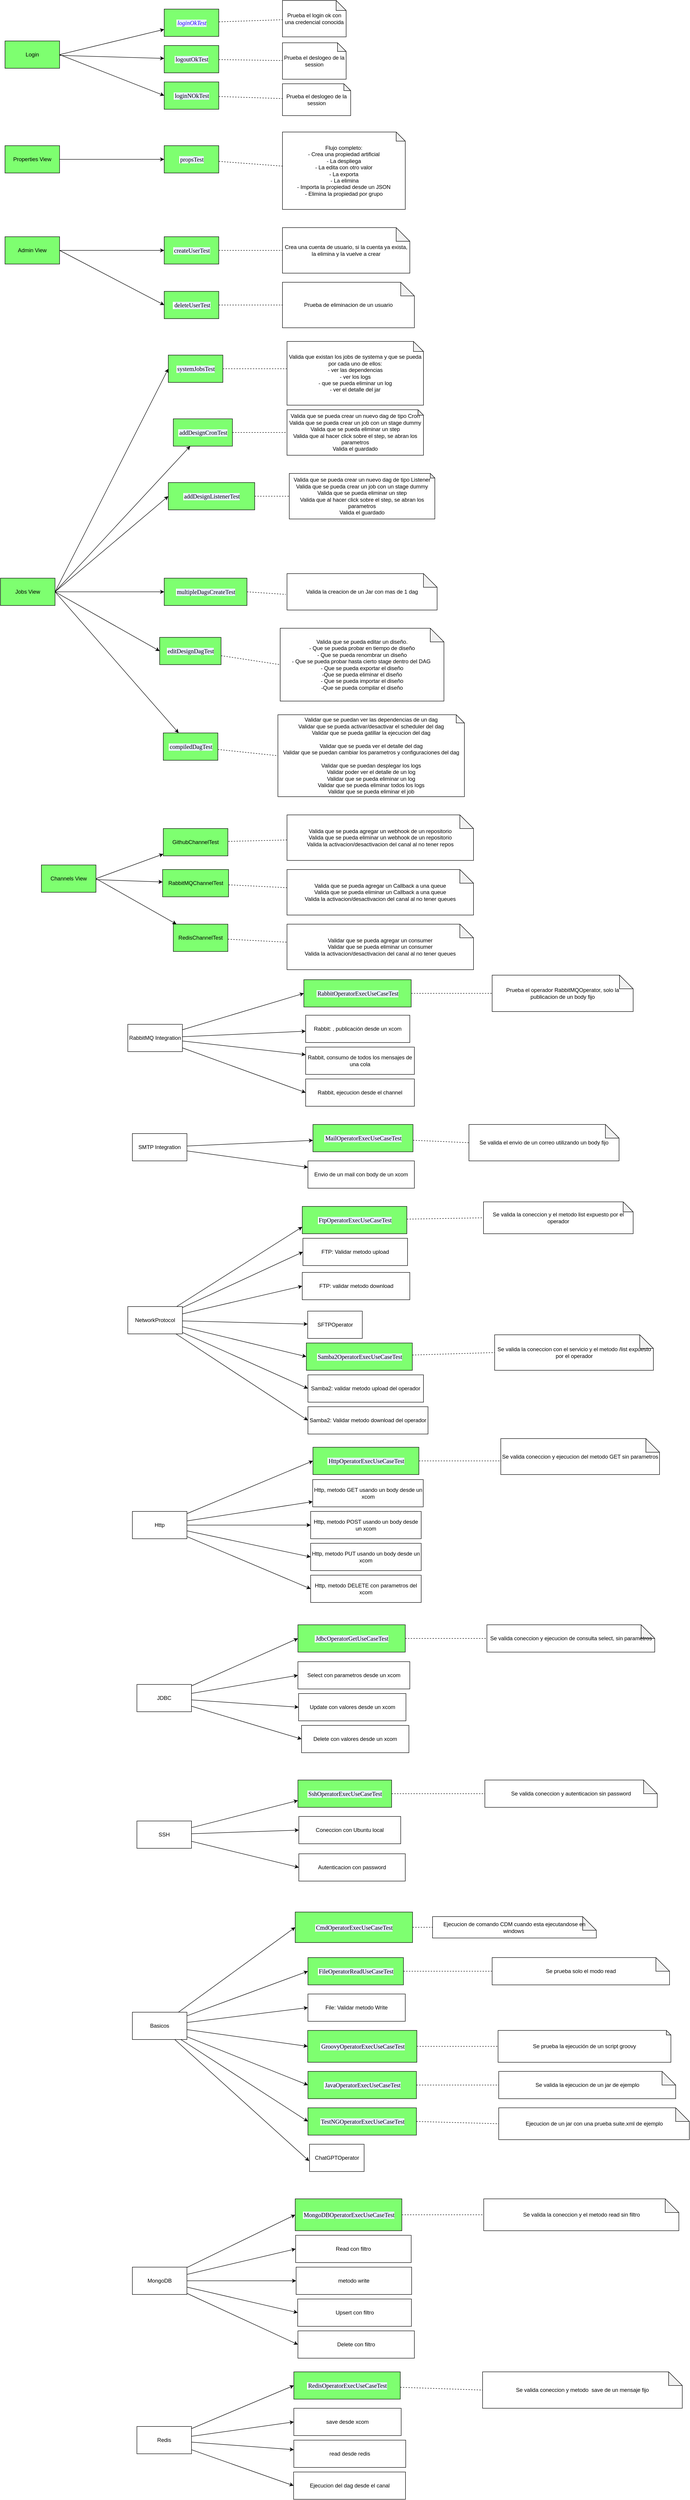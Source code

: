 <mxfile version="22.1.0" type="device">
  <diagram name="Página-1" id="fv28-R_EXHtYrqyaQg-m">
    <mxGraphModel dx="1461" dy="608" grid="1" gridSize="10" guides="1" tooltips="1" connect="1" arrows="1" fold="1" page="1" pageScale="1" pageWidth="827" pageHeight="1169" math="0" shadow="0">
      <root>
        <mxCell id="0" />
        <mxCell id="1" parent="0" />
        <mxCell id="RLsEqO7d_ssN9m2kxjmB-6" value="" style="rounded=0;orthogonalLoop=1;jettySize=auto;html=1;exitX=1;exitY=0.5;exitDx=0;exitDy=0;" parent="1" source="RLsEqO7d_ssN9m2kxjmB-1" target="RLsEqO7d_ssN9m2kxjmB-5" edge="1">
          <mxGeometry relative="1" as="geometry" />
        </mxCell>
        <mxCell id="RLsEqO7d_ssN9m2kxjmB-9" value="" style="rounded=0;orthogonalLoop=1;jettySize=auto;html=1;" parent="1" source="RLsEqO7d_ssN9m2kxjmB-1" target="RLsEqO7d_ssN9m2kxjmB-8" edge="1">
          <mxGeometry relative="1" as="geometry" />
        </mxCell>
        <mxCell id="RLsEqO7d_ssN9m2kxjmB-11" value="" style="rounded=0;orthogonalLoop=1;jettySize=auto;html=1;entryX=0;entryY=0.5;entryDx=0;entryDy=0;exitX=1;exitY=0.5;exitDx=0;exitDy=0;" parent="1" source="RLsEqO7d_ssN9m2kxjmB-1" target="RLsEqO7d_ssN9m2kxjmB-10" edge="1">
          <mxGeometry relative="1" as="geometry">
            <mxPoint x="240" y="250" as="sourcePoint" />
            <mxPoint x="470" y="360" as="targetPoint" />
          </mxGeometry>
        </mxCell>
        <mxCell id="RLsEqO7d_ssN9m2kxjmB-1" value="Login" style="rounded=0;whiteSpace=wrap;html=1;fillColor=#7EFF70;" parent="1" vertex="1">
          <mxGeometry x="170" y="110" width="120" height="60" as="geometry" />
        </mxCell>
        <mxCell id="RLsEqO7d_ssN9m2kxjmB-19" value="" style="edgeStyle=orthogonalEdgeStyle;rounded=0;orthogonalLoop=1;jettySize=auto;html=1;" parent="1" source="RLsEqO7d_ssN9m2kxjmB-2" target="RLsEqO7d_ssN9m2kxjmB-18" edge="1">
          <mxGeometry relative="1" as="geometry" />
        </mxCell>
        <mxCell id="RLsEqO7d_ssN9m2kxjmB-2" value="Properties View" style="rounded=0;whiteSpace=wrap;html=1;fillColor=#7EFF70;" parent="1" vertex="1">
          <mxGeometry x="170" y="340" width="120" height="60" as="geometry" />
        </mxCell>
        <mxCell id="RLsEqO7d_ssN9m2kxjmB-23" value="" style="edgeStyle=orthogonalEdgeStyle;rounded=0;orthogonalLoop=1;jettySize=auto;html=1;" parent="1" source="RLsEqO7d_ssN9m2kxjmB-3" target="RLsEqO7d_ssN9m2kxjmB-22" edge="1">
          <mxGeometry relative="1" as="geometry" />
        </mxCell>
        <mxCell id="RLsEqO7d_ssN9m2kxjmB-3" value="Admin View" style="rounded=0;whiteSpace=wrap;html=1;fillColor=#7EFF70;" parent="1" vertex="1">
          <mxGeometry x="170" y="540" width="120" height="60" as="geometry" />
        </mxCell>
        <mxCell id="RLsEqO7d_ssN9m2kxjmB-27" value="" style="rounded=0;orthogonalLoop=1;jettySize=auto;html=1;exitX=1;exitY=0.5;exitDx=0;exitDy=0;entryX=0;entryY=0.5;entryDx=0;entryDy=0;" parent="1" source="RLsEqO7d_ssN9m2kxjmB-4" target="RLsEqO7d_ssN9m2kxjmB-26" edge="1">
          <mxGeometry relative="1" as="geometry" />
        </mxCell>
        <mxCell id="RLsEqO7d_ssN9m2kxjmB-33" style="rounded=0;orthogonalLoop=1;jettySize=auto;html=1;exitX=1;exitY=0.5;exitDx=0;exitDy=0;" parent="1" source="RLsEqO7d_ssN9m2kxjmB-4" target="RLsEqO7d_ssN9m2kxjmB-30" edge="1">
          <mxGeometry relative="1" as="geometry" />
        </mxCell>
        <mxCell id="RLsEqO7d_ssN9m2kxjmB-35" value="" style="rounded=0;orthogonalLoop=1;jettySize=auto;html=1;exitX=1;exitY=0.5;exitDx=0;exitDy=0;entryX=0;entryY=0.5;entryDx=0;entryDy=0;" parent="1" source="RLsEqO7d_ssN9m2kxjmB-4" target="RLsEqO7d_ssN9m2kxjmB-34" edge="1">
          <mxGeometry relative="1" as="geometry">
            <mxPoint x="240" y="1130" as="sourcePoint" />
            <mxPoint x="484.286" y="1310" as="targetPoint" />
          </mxGeometry>
        </mxCell>
        <mxCell id="RLsEqO7d_ssN9m2kxjmB-41" style="rounded=0;orthogonalLoop=1;jettySize=auto;html=1;exitX=1;exitY=0.5;exitDx=0;exitDy=0;entryX=0;entryY=0.5;entryDx=0;entryDy=0;" parent="1" source="RLsEqO7d_ssN9m2kxjmB-4" target="RLsEqO7d_ssN9m2kxjmB-38" edge="1">
          <mxGeometry relative="1" as="geometry" />
        </mxCell>
        <mxCell id="RLsEqO7d_ssN9m2kxjmB-45" style="rounded=0;orthogonalLoop=1;jettySize=auto;html=1;exitX=1;exitY=0.5;exitDx=0;exitDy=0;" parent="1" source="RLsEqO7d_ssN9m2kxjmB-4" target="RLsEqO7d_ssN9m2kxjmB-42" edge="1">
          <mxGeometry relative="1" as="geometry" />
        </mxCell>
        <mxCell id="5kuVIo4UCnzOnCJKDCi0-7" style="edgeStyle=orthogonalEdgeStyle;rounded=0;orthogonalLoop=1;jettySize=auto;html=1;" parent="1" source="RLsEqO7d_ssN9m2kxjmB-4" target="5kuVIo4UCnzOnCJKDCi0-5" edge="1">
          <mxGeometry relative="1" as="geometry" />
        </mxCell>
        <mxCell id="RLsEqO7d_ssN9m2kxjmB-4" value="Jobs View" style="rounded=0;whiteSpace=wrap;html=1;fillColor=#7EFF70;" parent="1" vertex="1">
          <mxGeometry x="160" y="1290" width="120" height="60" as="geometry" />
        </mxCell>
        <mxCell id="RLsEqO7d_ssN9m2kxjmB-5" value="&lt;div style=&quot;background-color:#ffffff;padding:0px 0px 0px 2px;&quot;&gt;&lt;div style=&quot;color: rgb(0, 0, 0); background-color: rgb(255, 255, 255); font-family: Consolas; font-size: 10pt;&quot;&gt;&lt;p style=&quot;background-color:#e8f2fe;margin:0;&quot;&gt;&lt;span style=&quot;color:#2a00ff;font-style:italic;&quot;&gt;loginOkTest&lt;/span&gt;&lt;/p&gt;&lt;/div&gt;&lt;/div&gt;" style="rounded=0;whiteSpace=wrap;html=1;fillColor=#7EFF70;" parent="1" vertex="1">
          <mxGeometry x="520" y="40" width="120" height="60" as="geometry" />
        </mxCell>
        <mxCell id="RLsEqO7d_ssN9m2kxjmB-8" value="&lt;div style=&quot;background-color:#ffffff;padding:0px 0px 0px 2px;&quot;&gt;&lt;div style=&quot;font-family: Consolas; font-size: 10pt;&quot;&gt;&lt;p style=&quot;background-color:#e8f2fe;margin:0;&quot;&gt;logoutOkTest&lt;/p&gt;&lt;/div&gt;&lt;/div&gt;" style="rounded=0;whiteSpace=wrap;html=1;fillColor=#7EFF70;" parent="1" vertex="1">
          <mxGeometry x="520" y="120" width="120" height="60" as="geometry" />
        </mxCell>
        <mxCell id="RLsEqO7d_ssN9m2kxjmB-10" value="&lt;div style=&quot;background-color:#ffffff;padding:0px 0px 0px 2px;&quot;&gt;&lt;div style=&quot;font-family: Consolas; font-size: 10pt;&quot;&gt;&lt;p style=&quot;background-color:#e8f2fe;margin:0;&quot;&gt;loginNOkTest&lt;/p&gt;&lt;/div&gt;&lt;/div&gt;" style="rounded=0;whiteSpace=wrap;html=1;fillColor=#7EFF70;" parent="1" vertex="1">
          <mxGeometry x="520" y="200" width="120" height="60" as="geometry" />
        </mxCell>
        <mxCell id="RLsEqO7d_ssN9m2kxjmB-12" value="Prueba el login ok con una credencial conocida" style="shape=note;whiteSpace=wrap;html=1;backgroundOutline=1;darkOpacity=0.05;size=22;" parent="1" vertex="1">
          <mxGeometry x="780" y="21" width="140" height="80" as="geometry" />
        </mxCell>
        <mxCell id="RLsEqO7d_ssN9m2kxjmB-13" value="Prueba el deslogeo de la session" style="shape=note;whiteSpace=wrap;html=1;backgroundOutline=1;darkOpacity=0.05;size=19;" parent="1" vertex="1">
          <mxGeometry x="780" y="114" width="140" height="80" as="geometry" />
        </mxCell>
        <mxCell id="RLsEqO7d_ssN9m2kxjmB-14" value="Prueba el deslogeo de la session" style="shape=note;whiteSpace=wrap;html=1;backgroundOutline=1;darkOpacity=0.05;size=15;" parent="1" vertex="1">
          <mxGeometry x="780" y="204" width="150" height="70" as="geometry" />
        </mxCell>
        <mxCell id="RLsEqO7d_ssN9m2kxjmB-15" value="" style="endArrow=none;dashed=1;html=1;rounded=0;" parent="1" source="RLsEqO7d_ssN9m2kxjmB-5" target="RLsEqO7d_ssN9m2kxjmB-12" edge="1">
          <mxGeometry width="50" height="50" relative="1" as="geometry">
            <mxPoint x="660" y="30" as="sourcePoint" />
            <mxPoint x="710" y="-20" as="targetPoint" />
          </mxGeometry>
        </mxCell>
        <mxCell id="RLsEqO7d_ssN9m2kxjmB-16" value="" style="endArrow=none;dashed=1;html=1;rounded=0;" parent="1" source="RLsEqO7d_ssN9m2kxjmB-8" target="RLsEqO7d_ssN9m2kxjmB-13" edge="1">
          <mxGeometry width="50" height="50" relative="1" as="geometry">
            <mxPoint x="670" y="220" as="sourcePoint" />
            <mxPoint x="720" y="170" as="targetPoint" />
          </mxGeometry>
        </mxCell>
        <mxCell id="RLsEqO7d_ssN9m2kxjmB-17" value="" style="endArrow=none;dashed=1;html=1;rounded=0;" parent="1" source="RLsEqO7d_ssN9m2kxjmB-10" target="RLsEqO7d_ssN9m2kxjmB-14" edge="1">
          <mxGeometry width="50" height="50" relative="1" as="geometry">
            <mxPoint x="690" y="270" as="sourcePoint" />
            <mxPoint x="740" y="220" as="targetPoint" />
          </mxGeometry>
        </mxCell>
        <mxCell id="RLsEqO7d_ssN9m2kxjmB-18" value="&lt;div style=&quot;background-color:#ffffff;padding:0px 0px 0px 2px;&quot;&gt;&lt;div style=&quot;font-family: Consolas; font-size: 10pt;&quot;&gt;&lt;p style=&quot;background-color:#e8f2fe;margin:20 0 0 0;&quot;&gt;propsTest&lt;/p&gt;&lt;/div&gt;&lt;/div&gt;" style="rounded=0;whiteSpace=wrap;html=1;fillColor=#7EFF70;" parent="1" vertex="1">
          <mxGeometry x="520" y="340" width="120" height="60" as="geometry" />
        </mxCell>
        <mxCell id="RLsEqO7d_ssN9m2kxjmB-20" value="Flujo completo:&lt;br&gt;- Crea una propiedad artificial&lt;br&gt;- La despliega&lt;br&gt;- La edita con otro valor&lt;br&gt;- La exporta&lt;br&gt;&amp;nbsp;- La elimina&lt;br&gt;- Importa la propiedad desde un JSON&lt;br&gt;- Elimina la propiedad por grupo" style="shape=note;whiteSpace=wrap;html=1;backgroundOutline=1;darkOpacity=0.05;size=20;" parent="1" vertex="1">
          <mxGeometry x="780" y="310" width="270" height="170" as="geometry" />
        </mxCell>
        <mxCell id="RLsEqO7d_ssN9m2kxjmB-21" value="" style="endArrow=none;dashed=1;html=1;rounded=0;" parent="1" source="RLsEqO7d_ssN9m2kxjmB-18" target="RLsEqO7d_ssN9m2kxjmB-20" edge="1">
          <mxGeometry width="50" height="50" relative="1" as="geometry">
            <mxPoint x="610" y="480" as="sourcePoint" />
            <mxPoint x="660" y="430" as="targetPoint" />
          </mxGeometry>
        </mxCell>
        <mxCell id="RLsEqO7d_ssN9m2kxjmB-22" value="&lt;div style=&quot;background-color:#ffffff;padding:0px 0px 0px 2px;&quot;&gt;&lt;div style=&quot;font-family: Consolas; font-size: 10pt;&quot;&gt;&lt;p style=&quot;background-color:#e8f2fe;margin:0;&quot;&gt;createUserTest&lt;/p&gt;&lt;/div&gt;&lt;/div&gt;" style="rounded=0;whiteSpace=wrap;html=1;fillColor=#7EFF70;" parent="1" vertex="1">
          <mxGeometry x="520" y="540" width="120" height="60" as="geometry" />
        </mxCell>
        <mxCell id="RLsEqO7d_ssN9m2kxjmB-24" value="Crea una cuenta de usuario, si la cuenta ya exista, la elimina y la vuelve a crear" style="shape=note;whiteSpace=wrap;html=1;backgroundOutline=1;darkOpacity=0.05;" parent="1" vertex="1">
          <mxGeometry x="780" y="520" width="280" height="100" as="geometry" />
        </mxCell>
        <mxCell id="RLsEqO7d_ssN9m2kxjmB-25" value="" style="endArrow=none;dashed=1;html=1;rounded=0;entryX=0;entryY=0.5;entryDx=0;entryDy=0;entryPerimeter=0;" parent="1" source="RLsEqO7d_ssN9m2kxjmB-22" target="RLsEqO7d_ssN9m2kxjmB-24" edge="1">
          <mxGeometry width="50" height="50" relative="1" as="geometry">
            <mxPoint x="710" y="750" as="sourcePoint" />
            <mxPoint x="760" y="700" as="targetPoint" />
          </mxGeometry>
        </mxCell>
        <mxCell id="RLsEqO7d_ssN9m2kxjmB-26" value="&lt;div style=&quot;background-color:#ffffff;padding:0px 0px 0px 2px;&quot;&gt;&lt;div style=&quot;font-family: Consolas; font-size: 10pt;&quot;&gt;&lt;p style=&quot;background-color:#e8f2fe;margin:0;&quot;&gt;systemJobsTest&lt;/p&gt;&lt;/div&gt;&lt;/div&gt;" style="rounded=0;whiteSpace=wrap;html=1;fillColor=#7EFF70;" parent="1" vertex="1">
          <mxGeometry x="529" y="800" width="120" height="60" as="geometry" />
        </mxCell>
        <mxCell id="RLsEqO7d_ssN9m2kxjmB-28" value="Valida que existan los jobs de systema y que se pueda por cada uno de ellos:&lt;br&gt;- ver las dependencias&lt;br&gt;- ver los logs&lt;br&gt;- que se pueda eliminar un log&lt;br&gt;- ver el detalle del jar" style="shape=note;whiteSpace=wrap;html=1;backgroundOutline=1;darkOpacity=0.05;size=22;" parent="1" vertex="1">
          <mxGeometry x="790" y="770" width="300" height="140" as="geometry" />
        </mxCell>
        <mxCell id="RLsEqO7d_ssN9m2kxjmB-29" value="" style="endArrow=none;dashed=1;html=1;rounded=0;entryX=0;entryY=0.429;entryDx=0;entryDy=0;entryPerimeter=0;" parent="1" source="RLsEqO7d_ssN9m2kxjmB-26" target="RLsEqO7d_ssN9m2kxjmB-28" edge="1">
          <mxGeometry width="50" height="50" relative="1" as="geometry">
            <mxPoint x="550" y="1190" as="sourcePoint" />
            <mxPoint x="600" y="1140" as="targetPoint" />
          </mxGeometry>
        </mxCell>
        <mxCell id="RLsEqO7d_ssN9m2kxjmB-30" value="&lt;div style=&quot;background-color:#ffffff;padding:0px 0px 0px 2px;&quot;&gt;&lt;div style=&quot;font-family: Consolas; font-size: 10pt;&quot;&gt;&lt;p style=&quot;background-color:#e8f2fe;margin:0;&quot;&gt;addDesignCronTest&lt;/p&gt;&lt;/div&gt;&lt;/div&gt;" style="rounded=0;whiteSpace=wrap;html=1;fillColor=#7EFF70;" parent="1" vertex="1">
          <mxGeometry x="540" y="940" width="130" height="60" as="geometry" />
        </mxCell>
        <mxCell id="RLsEqO7d_ssN9m2kxjmB-31" value="Valida que se pueda crear un nuevo dag de tipo Cron&lt;br&gt;Valida que se pueda crear un job con un stage dummy&lt;br&gt;Valida que se pueda eliminar un step&lt;br&gt;Valida que al hacer click sobre el step, se abran los parametros&lt;br&gt;Valida el guardado" style="shape=note;whiteSpace=wrap;html=1;backgroundOutline=1;darkOpacity=0.05;size=12;" parent="1" vertex="1">
          <mxGeometry x="790" y="920" width="300" height="100" as="geometry" />
        </mxCell>
        <mxCell id="RLsEqO7d_ssN9m2kxjmB-32" value="" style="endArrow=none;dashed=1;html=1;rounded=0;entryX=0;entryY=0.5;entryDx=0;entryDy=0;entryPerimeter=0;" parent="1" source="RLsEqO7d_ssN9m2kxjmB-30" target="RLsEqO7d_ssN9m2kxjmB-31" edge="1">
          <mxGeometry width="50" height="50" relative="1" as="geometry">
            <mxPoint x="610" y="1320" as="sourcePoint" />
            <mxPoint x="660" y="1270" as="targetPoint" />
          </mxGeometry>
        </mxCell>
        <mxCell id="RLsEqO7d_ssN9m2kxjmB-34" value="&lt;div style=&quot;background-color:#ffffff;padding:0px 0px 0px 2px;&quot;&gt;&lt;div style=&quot;font-family: Consolas; font-size: 10pt;&quot;&gt;&lt;p style=&quot;background-color:#e8f2fe;margin:20 0 0 0;&quot;&gt;editDesignDagTest&lt;/p&gt;&lt;/div&gt;&lt;/div&gt;" style="rounded=0;whiteSpace=wrap;html=1;fillColor=#7EFF70;" parent="1" vertex="1">
          <mxGeometry x="510" y="1420" width="135" height="60" as="geometry" />
        </mxCell>
        <mxCell id="RLsEqO7d_ssN9m2kxjmB-36" value="Valida que se pueda editar un diseño.&lt;br&gt;- Que se pueda probar en tiempo de diseño&lt;br&gt;- Que se pueda renombrar un diseño&lt;br&gt;- Que se pueda probar hasta cierto stage dentro del DAG&amp;nbsp;&lt;br&gt;- Que se pueda exportar el diseño&lt;br&gt;-Que se pueda eliminar el diseño&lt;br&gt;- Que se pueda importar el diseño&lt;br&gt;-Que se pueda compilar el diseño" style="shape=note;whiteSpace=wrap;html=1;backgroundOutline=1;darkOpacity=0.05;" parent="1" vertex="1">
          <mxGeometry x="775" y="1400" width="360" height="160" as="geometry" />
        </mxCell>
        <mxCell id="RLsEqO7d_ssN9m2kxjmB-37" value="" style="endArrow=none;dashed=1;html=1;rounded=0;entryX=0;entryY=0.5;entryDx=0;entryDy=0;entryPerimeter=0;" parent="1" source="RLsEqO7d_ssN9m2kxjmB-34" target="RLsEqO7d_ssN9m2kxjmB-36" edge="1">
          <mxGeometry width="50" height="50" relative="1" as="geometry">
            <mxPoint x="555" y="1570" as="sourcePoint" />
            <mxPoint x="605" y="1520" as="targetPoint" />
          </mxGeometry>
        </mxCell>
        <mxCell id="RLsEqO7d_ssN9m2kxjmB-38" value="&lt;div style=&quot;background-color:#ffffff;padding:0px 0px 0px 2px;&quot;&gt;&lt;div style=&quot;font-family: Consolas; font-size: 10pt;&quot;&gt;&lt;p style=&quot;background-color:#e8f2fe;margin:0;&quot;&gt;addDesignListenerTest&lt;/p&gt;&lt;/div&gt;&lt;/div&gt;" style="rounded=0;whiteSpace=wrap;html=1;fillColor=#7EFF70;" parent="1" vertex="1">
          <mxGeometry x="529" y="1080" width="190" height="60" as="geometry" />
        </mxCell>
        <mxCell id="RLsEqO7d_ssN9m2kxjmB-39" value="Valida que se pueda crear un nuevo dag de tipo Listener&lt;br style=&quot;border-color: var(--border-color);&quot;&gt;Valida que se pueda crear un job con un stage dummy&lt;br style=&quot;border-color: var(--border-color);&quot;&gt;Valida que se pueda eliminar un step&lt;br style=&quot;border-color: var(--border-color);&quot;&gt;Valida que al hacer click sobre el step, se abran los parametros&lt;br style=&quot;border-color: var(--border-color);&quot;&gt;Valida el guardado" style="shape=note;whiteSpace=wrap;html=1;backgroundOutline=1;darkOpacity=0.05;size=10;" parent="1" vertex="1">
          <mxGeometry x="795" y="1060" width="320" height="100" as="geometry" />
        </mxCell>
        <mxCell id="RLsEqO7d_ssN9m2kxjmB-40" value="" style="endArrow=none;dashed=1;html=1;rounded=0;" parent="1" source="RLsEqO7d_ssN9m2kxjmB-38" target="RLsEqO7d_ssN9m2kxjmB-39" edge="1">
          <mxGeometry width="50" height="50" relative="1" as="geometry">
            <mxPoint x="690" y="1160" as="sourcePoint" />
            <mxPoint x="740" y="1110" as="targetPoint" />
          </mxGeometry>
        </mxCell>
        <mxCell id="RLsEqO7d_ssN9m2kxjmB-42" value="&lt;div style=&quot;background-color:#ffffff;padding:0px 0px 0px 2px;&quot;&gt;&lt;div style=&quot;font-family: Consolas; font-size: 10pt;&quot;&gt;&lt;p style=&quot;background-color:#e8f2fe;margin:0;&quot;&gt;compiledDagTest&lt;/p&gt;&lt;/div&gt;&lt;/div&gt;" style="rounded=0;whiteSpace=wrap;html=1;fillColor=#7EFF70;" parent="1" vertex="1">
          <mxGeometry x="518" y="1630" width="120" height="60" as="geometry" />
        </mxCell>
        <mxCell id="RLsEqO7d_ssN9m2kxjmB-43" value="Validar que se puedan ver las dependencias de un dag&lt;br&gt;Validar que se pueda activar/desactivar el scheduler del dag&lt;br&gt;Validar que se pueda gatillar la ejecucion del dag&lt;br&gt;&lt;br&gt;Validar que se pueda ver el detalle del dag&lt;br&gt;Validar que se puedan cambiar los parametros y configuraciones del dag&lt;br&gt;&lt;br&gt;Validar que se puedan desplegar los logs&lt;br&gt;Validar poder ver el detalle de un log&lt;br&gt;Validar que se pueda eliminar un log&lt;br&gt;Validar que se pueda eliminar todos los logs&lt;br&gt;Validar que se pueda eliminar el job" style="shape=note;whiteSpace=wrap;html=1;backgroundOutline=1;darkOpacity=0.05;size=18;" parent="1" vertex="1">
          <mxGeometry x="770" y="1590" width="410" height="180" as="geometry" />
        </mxCell>
        <mxCell id="RLsEqO7d_ssN9m2kxjmB-44" value="" style="endArrow=none;dashed=1;html=1;rounded=0;entryX=0;entryY=0.5;entryDx=0;entryDy=0;entryPerimeter=0;" parent="1" source="RLsEqO7d_ssN9m2kxjmB-42" target="RLsEqO7d_ssN9m2kxjmB-43" edge="1">
          <mxGeometry width="50" height="50" relative="1" as="geometry">
            <mxPoint x="420" y="1740" as="sourcePoint" />
            <mxPoint x="470" y="1690" as="targetPoint" />
          </mxGeometry>
        </mxCell>
        <mxCell id="RLsEqO7d_ssN9m2kxjmB-50" style="rounded=0;orthogonalLoop=1;jettySize=auto;html=1;exitX=1;exitY=0.5;exitDx=0;exitDy=0;" parent="1" source="RLsEqO7d_ssN9m2kxjmB-46" target="RLsEqO7d_ssN9m2kxjmB-47" edge="1">
          <mxGeometry relative="1" as="geometry" />
        </mxCell>
        <mxCell id="RLsEqO7d_ssN9m2kxjmB-51" style="rounded=0;orthogonalLoop=1;jettySize=auto;html=1;" parent="1" source="RLsEqO7d_ssN9m2kxjmB-46" target="RLsEqO7d_ssN9m2kxjmB-48" edge="1">
          <mxGeometry relative="1" as="geometry" />
        </mxCell>
        <mxCell id="RLsEqO7d_ssN9m2kxjmB-52" style="rounded=0;orthogonalLoop=1;jettySize=auto;html=1;exitX=1;exitY=0.5;exitDx=0;exitDy=0;" parent="1" source="RLsEqO7d_ssN9m2kxjmB-46" target="RLsEqO7d_ssN9m2kxjmB-49" edge="1">
          <mxGeometry relative="1" as="geometry" />
        </mxCell>
        <mxCell id="RLsEqO7d_ssN9m2kxjmB-46" value="Channels View" style="rounded=0;whiteSpace=wrap;html=1;fillColor=#7EFF70;" parent="1" vertex="1">
          <mxGeometry x="250" y="1920" width="120" height="60" as="geometry" />
        </mxCell>
        <mxCell id="RLsEqO7d_ssN9m2kxjmB-47" value="GithubChannelTest" style="rounded=0;whiteSpace=wrap;html=1;fillColor=#7EFF70;" parent="1" vertex="1">
          <mxGeometry x="518" y="1840" width="142" height="60" as="geometry" />
        </mxCell>
        <mxCell id="RLsEqO7d_ssN9m2kxjmB-48" value="RabbitMQChannelTest" style="rounded=0;whiteSpace=wrap;html=1;fillColor=#7EFF70;" parent="1" vertex="1">
          <mxGeometry x="516.5" y="1930" width="145" height="60" as="geometry" />
        </mxCell>
        <mxCell id="RLsEqO7d_ssN9m2kxjmB-49" value="RedisChannelTest" style="rounded=0;whiteSpace=wrap;html=1;fillColor=#7EFF70;" parent="1" vertex="1">
          <mxGeometry x="540" y="2050" width="120" height="60" as="geometry" />
        </mxCell>
        <mxCell id="RLsEqO7d_ssN9m2kxjmB-53" value="Valida que se pueda agregar un webhook de un repositorio&lt;br&gt;Valida que se pueda eliminar un webhook de un repositorio&lt;br&gt;Valida la activacion/desactivacion del canal al no tener repos" style="shape=note;whiteSpace=wrap;html=1;backgroundOutline=1;darkOpacity=0.05;" parent="1" vertex="1">
          <mxGeometry x="790" y="1810" width="410" height="100" as="geometry" />
        </mxCell>
        <mxCell id="RLsEqO7d_ssN9m2kxjmB-54" value="" style="endArrow=none;dashed=1;html=1;rounded=0;" parent="1" source="RLsEqO7d_ssN9m2kxjmB-53" target="RLsEqO7d_ssN9m2kxjmB-47" edge="1">
          <mxGeometry width="50" height="50" relative="1" as="geometry">
            <mxPoint x="710" y="2030" as="sourcePoint" />
            <mxPoint x="760" y="1980" as="targetPoint" />
          </mxGeometry>
        </mxCell>
        <mxCell id="RLsEqO7d_ssN9m2kxjmB-55" value="Valida que se pueda agregar un Callback a una queue&lt;br&gt;Valida que se pueda eliminar un Callback a una queue&lt;br&gt;Valida la activacion/desactivacion del canal al no tener queues" style="shape=note;whiteSpace=wrap;html=1;backgroundOutline=1;darkOpacity=0.05;" parent="1" vertex="1">
          <mxGeometry x="790" y="1930" width="410" height="100" as="geometry" />
        </mxCell>
        <mxCell id="RLsEqO7d_ssN9m2kxjmB-56" value="" style="endArrow=none;dashed=1;html=1;rounded=0;" parent="1" source="RLsEqO7d_ssN9m2kxjmB-48" target="RLsEqO7d_ssN9m2kxjmB-55" edge="1">
          <mxGeometry width="50" height="50" relative="1" as="geometry">
            <mxPoint x="700" y="2060" as="sourcePoint" />
            <mxPoint x="750" y="2010" as="targetPoint" />
          </mxGeometry>
        </mxCell>
        <mxCell id="RLsEqO7d_ssN9m2kxjmB-57" value="Validar que se pueda agregar un consumer&lt;br&gt;Validar que se pueda eliminar un consumer&lt;br&gt;Valida la activacion/desactivacion del canal al no tener queues" style="shape=note;whiteSpace=wrap;html=1;backgroundOutline=1;darkOpacity=0.05;" parent="1" vertex="1">
          <mxGeometry x="790" y="2050" width="410" height="100" as="geometry" />
        </mxCell>
        <mxCell id="RLsEqO7d_ssN9m2kxjmB-58" value="" style="endArrow=none;dashed=1;html=1;rounded=0;" parent="1" source="RLsEqO7d_ssN9m2kxjmB-49" target="RLsEqO7d_ssN9m2kxjmB-57" edge="1">
          <mxGeometry width="50" height="50" relative="1" as="geometry">
            <mxPoint x="660" y="2180" as="sourcePoint" />
            <mxPoint x="710" y="2130" as="targetPoint" />
          </mxGeometry>
        </mxCell>
        <mxCell id="RLsEqO7d_ssN9m2kxjmB-60" value="&lt;div style=&quot;background-color:#ffffff;padding:0px 0px 0px 2px;&quot;&gt;&lt;div style=&quot;font-family: Consolas; font-size: 10pt;&quot;&gt;&lt;p style=&quot;background-color:#e8f2fe;margin:20 0 0 0;&quot;&gt;RabbitOperatorExecUseCaseTest&lt;/p&gt;&lt;/div&gt;&lt;/div&gt;" style="rounded=0;whiteSpace=wrap;html=1;fillColor=#7EFF70;" parent="1" vertex="1">
          <mxGeometry x="827" y="2172" width="236" height="60" as="geometry" />
        </mxCell>
        <mxCell id="RLsEqO7d_ssN9m2kxjmB-62" value="&lt;div style=&quot;background-color:#ffffff;padding:0px 0px 0px 2px;&quot;&gt;&lt;div style=&quot;font-family: Consolas; font-size: 10pt;&quot;&gt;&lt;p style=&quot;background-color:#e8f2fe;margin:20 0 0 0;&quot;&gt;MailOperatorExecUseCaseTest&lt;/p&gt;&lt;/div&gt;&lt;/div&gt;" style="rounded=0;whiteSpace=wrap;html=1;fillColor=#7EFF70;" parent="1" vertex="1">
          <mxGeometry x="847" y="2490" width="220" height="60" as="geometry" />
        </mxCell>
        <mxCell id="RLsEqO7d_ssN9m2kxjmB-64" value="&lt;div style=&quot;background-color:#ffffff;padding:0px 0px 0px 2px;&quot;&gt;&lt;div style=&quot;font-family: Consolas; font-size: 10pt;&quot;&gt;&lt;p style=&quot;background-color:#e8f2fe;margin:20 0 0 0;&quot;&gt;FtpOperatorExecUseCaseTest&lt;/p&gt;&lt;/div&gt;&lt;/div&gt;" style="rounded=0;whiteSpace=wrap;html=1;fillColor=#7EFF70;" parent="1" vertex="1">
          <mxGeometry x="823.5" y="2670" width="230" height="60" as="geometry" />
        </mxCell>
        <mxCell id="RLsEqO7d_ssN9m2kxjmB-66" value="SFTPOperator" style="rounded=0;whiteSpace=wrap;html=1;" parent="1" vertex="1">
          <mxGeometry x="835.5" y="2900" width="120" height="60" as="geometry" />
        </mxCell>
        <mxCell id="RLsEqO7d_ssN9m2kxjmB-68" value="&lt;div style=&quot;background-color:#ffffff;padding:0px 0px 0px 2px;&quot;&gt;&lt;div style=&quot;font-family: Consolas; font-size: 10pt;&quot;&gt;&lt;p style=&quot;background-color:#e8f2fe;margin:20 0 0 0;&quot;&gt;Samba2OperatorExecUseCaseTest&lt;/p&gt;&lt;/div&gt;&lt;/div&gt;" style="rounded=0;whiteSpace=wrap;html=1;fillColor=#7EFF70;" parent="1" vertex="1">
          <mxGeometry x="832.5" y="2970" width="233" height="60" as="geometry" />
        </mxCell>
        <mxCell id="RLsEqO7d_ssN9m2kxjmB-69" value="&lt;div style=&quot;background-color:#ffffff;padding:0px 0px 0px 2px;&quot;&gt;&lt;div style=&quot;font-family: Consolas; font-size: 10pt;&quot;&gt;&lt;p style=&quot;background-color:#e8f2fe;margin:20 0 0 0;&quot;&gt;HttpOperatorExecUseCaseTest&lt;/p&gt;&lt;/div&gt;&lt;/div&gt;" style="rounded=0;whiteSpace=wrap;html=1;fillColor=#7EFF70;" parent="1" vertex="1">
          <mxGeometry x="847" y="3199" width="233" height="60" as="geometry" />
        </mxCell>
        <mxCell id="RLsEqO7d_ssN9m2kxjmB-70" value="&lt;div style=&quot;background-color:#ffffff;padding:0px 0px 0px 2px;&quot;&gt;&lt;div style=&quot;font-family: Consolas; font-size: 10pt;&quot;&gt;&lt;p style=&quot;background-color:#e8f2fe;margin:20 0 0 0;&quot;&gt;JdbcOperatorGetUseCaseTest&lt;/p&gt;&lt;/div&gt;&lt;/div&gt;" style="rounded=0;whiteSpace=wrap;html=1;fillColor=#7EFF70;" parent="1" vertex="1">
          <mxGeometry x="814" y="3589" width="236" height="60" as="geometry" />
        </mxCell>
        <mxCell id="RLsEqO7d_ssN9m2kxjmB-71" value="&lt;div style=&quot;background-color:#ffffff;padding:0px 0px 0px 2px;&quot;&gt;&lt;div style=&quot;font-family: Consolas; font-size: 10pt;&quot;&gt;&lt;p style=&quot;background-color:#e8f2fe;margin:20 0 0 0;&quot;&gt;SshOperatorExecUseCaseTest&lt;/p&gt;&lt;/div&gt;&lt;/div&gt;" style="rounded=0;whiteSpace=wrap;html=1;fillColor=#7EFF70;" parent="1" vertex="1">
          <mxGeometry x="814" y="3930" width="206" height="60" as="geometry" />
        </mxCell>
        <mxCell id="RLsEqO7d_ssN9m2kxjmB-72" value="&lt;div style=&quot;background-color:#ffffff;padding:0px 0px 0px 2px;&quot;&gt;&lt;div style=&quot;font-family: Consolas; font-size: 10pt;&quot;&gt;&lt;p style=&quot;background-color:#e8f2fe;margin:20 0 0 0;&quot;&gt;CmdOperatorExecUseCaseTest&lt;/p&gt;&lt;/div&gt;&lt;/div&gt;" style="rounded=0;whiteSpace=wrap;html=1;fillColor=#7EFF70;" parent="1" vertex="1">
          <mxGeometry x="808" y="4220" width="258" height="67" as="geometry" />
        </mxCell>
        <mxCell id="RLsEqO7d_ssN9m2kxjmB-73" value="&lt;div style=&quot;background-color:#ffffff;padding:0px 0px 0px 2px;&quot;&gt;&lt;div style=&quot;font-family: Consolas; font-size: 10pt;&quot;&gt;&lt;p style=&quot;background-color:#e8f2fe;margin:20 0 0 0;&quot;&gt;FileOperatorReadUseCaseTest&lt;/p&gt;&lt;/div&gt;&lt;/div&gt;" style="rounded=0;whiteSpace=wrap;html=1;fillColor=#7EFF70;" parent="1" vertex="1">
          <mxGeometry x="836" y="4320" width="210" height="60" as="geometry" />
        </mxCell>
        <mxCell id="RLsEqO7d_ssN9m2kxjmB-75" value="&lt;div style=&quot;background-color:#ffffff;padding:0px 0px 0px 2px;&quot;&gt;&lt;div style=&quot;font-family: Consolas; font-size: 10pt;&quot;&gt;&lt;p style=&quot;background-color:#e8f2fe;margin:20 0 0 0;&quot;&gt;GroovyOperatorExecUseCaseTest&lt;/p&gt;&lt;/div&gt;&lt;/div&gt;" style="rounded=0;whiteSpace=wrap;html=1;fillColor=#7EFF70;" parent="1" vertex="1">
          <mxGeometry x="835.5" y="4480" width="240" height="70" as="geometry" />
        </mxCell>
        <mxCell id="RLsEqO7d_ssN9m2kxjmB-77" value="&lt;div style=&quot;background-color:#ffffff;padding:0px 0px 0px 2px;&quot;&gt;&lt;div style=&quot;font-family: Consolas; font-size: 10pt;&quot;&gt;&lt;p style=&quot;background-color:#e8f2fe;margin:20 0 0 0;&quot;&gt;JavaOperatorExecUseCaseTest&lt;/p&gt;&lt;/div&gt;&lt;/div&gt;" style="rounded=0;whiteSpace=wrap;html=1;fillColor=#7EFF70;" parent="1" vertex="1">
          <mxGeometry x="836" y="4570" width="238.5" height="60" as="geometry" />
        </mxCell>
        <mxCell id="RLsEqO7d_ssN9m2kxjmB-78" value="&lt;div style=&quot;background-color:#ffffff;padding:0px 0px 0px 2px;&quot;&gt;&lt;div style=&quot;font-family: Consolas; font-size: 10pt;&quot;&gt;&lt;p style=&quot;background-color:#e8f2fe;margin:20 0 0 0;&quot;&gt;TestNGOperatorExecUseCaseTest&lt;/p&gt;&lt;/div&gt;&lt;/div&gt;" style="rounded=0;whiteSpace=wrap;html=1;fillColor=#7EFF70;" parent="1" vertex="1">
          <mxGeometry x="836" y="4650" width="238.5" height="60" as="geometry" />
        </mxCell>
        <mxCell id="RLsEqO7d_ssN9m2kxjmB-79" value="ChatGPTOperator" style="rounded=0;whiteSpace=wrap;html=1;" parent="1" vertex="1">
          <mxGeometry x="839.5" y="4730" width="120" height="60" as="geometry" />
        </mxCell>
        <mxCell id="RLsEqO7d_ssN9m2kxjmB-80" value="&lt;div style=&quot;background-color:#ffffff;padding:0px 0px 0px 2px;&quot;&gt;&lt;div style=&quot;font-family: Consolas; font-size: 10pt;&quot;&gt;&lt;p style=&quot;background-color:#e8f2fe;margin:20 0 0 0;&quot;&gt;MongoDBOperatorExecUseCaseTest&lt;/p&gt;&lt;/div&gt;&lt;/div&gt;" style="rounded=0;whiteSpace=wrap;html=1;fillColor=#7EFF70;" parent="1" vertex="1">
          <mxGeometry x="808" y="4850" width="234.5" height="70" as="geometry" />
        </mxCell>
        <mxCell id="RLsEqO7d_ssN9m2kxjmB-81" value="&lt;div style=&quot;background-color:#ffffff;padding:0px 0px 0px 2px;&quot;&gt;&lt;div style=&quot;font-family: Consolas; font-size: 10pt;&quot;&gt;&lt;p style=&quot;background-color:#e8f2fe;margin:20 0 0 0;&quot;&gt;RedisOperatorExecUseCaseTest&lt;/p&gt;&lt;/div&gt;&lt;/div&gt;" style="rounded=0;whiteSpace=wrap;html=1;fillColor=#7EFF70;" parent="1" vertex="1">
          <mxGeometry x="805" y="5230" width="234" height="60" as="geometry" />
        </mxCell>
        <mxCell id="5kuVIo4UCnzOnCJKDCi0-1" value="&lt;div style=&quot;background-color:#ffffff;padding:0px 0px 0px 2px;&quot;&gt;&lt;div style=&quot;font-family: Consolas; font-size: 10pt;&quot;&gt;&lt;div style=&quot;padding: 0px 0px 0px 2px;&quot;&gt;&lt;div style=&quot;font-size: 10pt;&quot;&gt;&lt;p style=&quot;background-color:#e8f2fe;margin:20 0 0 0;&quot;&gt;deleteUserTest&lt;/p&gt;&lt;/div&gt;&lt;/div&gt;&lt;/div&gt;&lt;/div&gt;" style="rounded=0;whiteSpace=wrap;html=1;fillColor=#7EFF70;" parent="1" vertex="1">
          <mxGeometry x="520" y="660" width="120" height="60" as="geometry" />
        </mxCell>
        <mxCell id="5kuVIo4UCnzOnCJKDCi0-2" value="Prueba de eliminacion de un usuario" style="shape=note;whiteSpace=wrap;html=1;backgroundOutline=1;darkOpacity=0.05;" parent="1" vertex="1">
          <mxGeometry x="780" y="640" width="290" height="100" as="geometry" />
        </mxCell>
        <mxCell id="5kuVIo4UCnzOnCJKDCi0-3" value="" style="endArrow=classic;html=1;rounded=0;exitX=1;exitY=0.5;exitDx=0;exitDy=0;entryX=0;entryY=0.5;entryDx=0;entryDy=0;" parent="1" source="RLsEqO7d_ssN9m2kxjmB-3" target="5kuVIo4UCnzOnCJKDCi0-1" edge="1">
          <mxGeometry width="50" height="50" relative="1" as="geometry">
            <mxPoint x="230" y="680" as="sourcePoint" />
            <mxPoint x="280" y="630" as="targetPoint" />
          </mxGeometry>
        </mxCell>
        <mxCell id="5kuVIo4UCnzOnCJKDCi0-4" value="" style="endArrow=none;dashed=1;html=1;rounded=0;entryX=0;entryY=0.5;entryDx=0;entryDy=0;entryPerimeter=0;exitX=1;exitY=0.5;exitDx=0;exitDy=0;" parent="1" source="5kuVIo4UCnzOnCJKDCi0-1" target="5kuVIo4UCnzOnCJKDCi0-2" edge="1">
          <mxGeometry width="50" height="50" relative="1" as="geometry">
            <mxPoint x="620" y="810" as="sourcePoint" />
            <mxPoint x="670" y="760" as="targetPoint" />
          </mxGeometry>
        </mxCell>
        <mxCell id="5kuVIo4UCnzOnCJKDCi0-5" value="&lt;div style=&quot;background-color:#ffffff;padding:0px 0px 0px 2px;&quot;&gt;&lt;div style=&quot;font-family: Consolas; font-size: 10pt;&quot;&gt;&lt;p style=&quot;background-color:#e8f2fe;margin:20 0 0 0;&quot;&gt;multipleDagsCreateTest&lt;/p&gt;&lt;/div&gt;&lt;/div&gt;" style="rounded=0;whiteSpace=wrap;html=1;fillColor=#7EFF70;" parent="1" vertex="1">
          <mxGeometry x="520" y="1290" width="182" height="60" as="geometry" />
        </mxCell>
        <mxCell id="5kuVIo4UCnzOnCJKDCi0-6" value="Valida la creacion de un Jar con mas de 1 dag" style="shape=note;whiteSpace=wrap;html=1;backgroundOutline=1;darkOpacity=0.05;" parent="1" vertex="1">
          <mxGeometry x="790" y="1280" width="330" height="80" as="geometry" />
        </mxCell>
        <mxCell id="5kuVIo4UCnzOnCJKDCi0-8" value="" style="endArrow=none;dashed=1;html=1;rounded=0;entryX=-0.008;entryY=0.571;entryDx=0;entryDy=0;entryPerimeter=0;exitX=1;exitY=0.5;exitDx=0;exitDy=0;" parent="1" source="5kuVIo4UCnzOnCJKDCi0-5" target="5kuVIo4UCnzOnCJKDCi0-6" edge="1">
          <mxGeometry width="50" height="50" relative="1" as="geometry">
            <mxPoint x="700" y="1410" as="sourcePoint" />
            <mxPoint x="750" y="1360" as="targetPoint" />
          </mxGeometry>
        </mxCell>
        <mxCell id="5kuVIo4UCnzOnCJKDCi0-9" value="Prueba el operador RabbitMQOperator, solo la&lt;br&gt;publicacion de un body fijo" style="shape=note;whiteSpace=wrap;html=1;backgroundOutline=1;darkOpacity=0.05;" parent="1" vertex="1">
          <mxGeometry x="1241" y="2162" width="310" height="80" as="geometry" />
        </mxCell>
        <mxCell id="5kuVIo4UCnzOnCJKDCi0-10" value="" style="endArrow=none;dashed=1;html=1;rounded=0;entryX=0;entryY=0.5;entryDx=0;entryDy=0;entryPerimeter=0;" parent="1" source="RLsEqO7d_ssN9m2kxjmB-60" target="5kuVIo4UCnzOnCJKDCi0-9" edge="1">
          <mxGeometry width="50" height="50" relative="1" as="geometry">
            <mxPoint x="1120" y="2232" as="sourcePoint" />
            <mxPoint x="1170" y="2182" as="targetPoint" />
          </mxGeometry>
        </mxCell>
        <mxCell id="5kuVIo4UCnzOnCJKDCi0-11" value="Se valida el envio de un correo utilizando un body fijo" style="shape=note;whiteSpace=wrap;html=1;backgroundOutline=1;darkOpacity=0.05;" parent="1" vertex="1">
          <mxGeometry x="1190" y="2490" width="330" height="80" as="geometry" />
        </mxCell>
        <mxCell id="5kuVIo4UCnzOnCJKDCi0-12" value="" style="endArrow=none;dashed=1;html=1;rounded=0;entryX=0;entryY=0.5;entryDx=0;entryDy=0;entryPerimeter=0;" parent="1" source="RLsEqO7d_ssN9m2kxjmB-62" target="5kuVIo4UCnzOnCJKDCi0-11" edge="1">
          <mxGeometry width="50" height="50" relative="1" as="geometry">
            <mxPoint x="895.5" y="2910" as="sourcePoint" />
            <mxPoint x="945.5" y="2860" as="targetPoint" />
          </mxGeometry>
        </mxCell>
        <mxCell id="5kuVIo4UCnzOnCJKDCi0-13" value="Se valida la coneccion y el metodo list expuesto por el operador" style="shape=note;whiteSpace=wrap;html=1;backgroundOutline=1;darkOpacity=0.05;size=22;" parent="1" vertex="1">
          <mxGeometry x="1222" y="2660" width="329" height="70" as="geometry" />
        </mxCell>
        <mxCell id="5kuVIo4UCnzOnCJKDCi0-14" value="" style="endArrow=none;dashed=1;html=1;rounded=0;entryX=0;entryY=0.5;entryDx=0;entryDy=0;entryPerimeter=0;" parent="1" source="RLsEqO7d_ssN9m2kxjmB-64" target="5kuVIo4UCnzOnCJKDCi0-13" edge="1">
          <mxGeometry width="50" height="50" relative="1" as="geometry">
            <mxPoint x="1075.5" y="2940" as="sourcePoint" />
            <mxPoint x="1125.5" y="2890" as="targetPoint" />
          </mxGeometry>
        </mxCell>
        <mxCell id="5kuVIo4UCnzOnCJKDCi0-15" value="Se valida la coneccion con el servicio y el metodo /list expuesto por el operador" style="shape=note;whiteSpace=wrap;html=1;backgroundOutline=1;darkOpacity=0.05;" parent="1" vertex="1">
          <mxGeometry x="1246.5" y="2952" width="349" height="78" as="geometry" />
        </mxCell>
        <mxCell id="5kuVIo4UCnzOnCJKDCi0-16" value="" style="endArrow=none;dashed=1;html=1;rounded=0;entryX=0;entryY=0.5;entryDx=0;entryDy=0;entryPerimeter=0;" parent="1" source="RLsEqO7d_ssN9m2kxjmB-68" target="5kuVIo4UCnzOnCJKDCi0-15" edge="1">
          <mxGeometry width="50" height="50" relative="1" as="geometry">
            <mxPoint x="1115.5" y="3048" as="sourcePoint" />
            <mxPoint x="1165.5" y="2998" as="targetPoint" />
          </mxGeometry>
        </mxCell>
        <mxCell id="5kuVIo4UCnzOnCJKDCi0-18" value="Se valida coneccion y ejecucion del metodo GET sin parametros" style="shape=note;whiteSpace=wrap;html=1;backgroundOutline=1;darkOpacity=0.05;" parent="1" vertex="1">
          <mxGeometry x="1260" y="3180" width="349" height="79" as="geometry" />
        </mxCell>
        <mxCell id="5kuVIo4UCnzOnCJKDCi0-19" value="" style="endArrow=none;dashed=1;html=1;rounded=0;entryX=0;entryY=0.5;entryDx=0;entryDy=0;entryPerimeter=0;" parent="1" source="RLsEqO7d_ssN9m2kxjmB-69" edge="1">
          <mxGeometry width="50" height="50" relative="1" as="geometry">
            <mxPoint x="1130" y="3278" as="sourcePoint" />
            <mxPoint x="1261" y="3229" as="targetPoint" />
          </mxGeometry>
        </mxCell>
        <mxCell id="5kuVIo4UCnzOnCJKDCi0-20" value="Se valida coneccion y ejecucion de consulta select, sin parametros" style="shape=note;whiteSpace=wrap;html=1;backgroundOutline=1;darkOpacity=0.05;" parent="1" vertex="1">
          <mxGeometry x="1229.5" y="3589" width="369" height="60" as="geometry" />
        </mxCell>
        <mxCell id="5kuVIo4UCnzOnCJKDCi0-21" value="Se valida coneccion y autenticacion sin password" style="shape=note;whiteSpace=wrap;html=1;backgroundOutline=1;darkOpacity=0.05;" parent="1" vertex="1">
          <mxGeometry x="1225" y="3930" width="379" height="60" as="geometry" />
        </mxCell>
        <mxCell id="5kuVIo4UCnzOnCJKDCi0-22" value="Ejecucion de comando CDM cuando esta ejecutandose en windows&amp;nbsp;" style="shape=note;whiteSpace=wrap;html=1;backgroundOutline=1;darkOpacity=0.05;" parent="1" vertex="1">
          <mxGeometry x="1110" y="4230" width="360" height="47" as="geometry" />
        </mxCell>
        <mxCell id="5kuVIo4UCnzOnCJKDCi0-23" value="" style="endArrow=none;dashed=1;html=1;rounded=0;entryX=0;entryY=0.5;entryDx=0;entryDy=0;entryPerimeter=0;exitX=1;exitY=0.5;exitDx=0;exitDy=0;" parent="1" source="RLsEqO7d_ssN9m2kxjmB-70" target="5kuVIo4UCnzOnCJKDCi0-20" edge="1">
          <mxGeometry width="50" height="50" relative="1" as="geometry">
            <mxPoint x="1138.5" y="3709" as="sourcePoint" />
            <mxPoint x="1188.5" y="3659" as="targetPoint" />
          </mxGeometry>
        </mxCell>
        <mxCell id="5kuVIo4UCnzOnCJKDCi0-24" value="" style="endArrow=none;dashed=1;html=1;rounded=0;entryX=0;entryY=0.5;entryDx=0;entryDy=0;entryPerimeter=0;exitX=1;exitY=0.5;exitDx=0;exitDy=0;" parent="1" source="RLsEqO7d_ssN9m2kxjmB-71" target="5kuVIo4UCnzOnCJKDCi0-21" edge="1">
          <mxGeometry width="50" height="50" relative="1" as="geometry">
            <mxPoint x="1114" y="3992" as="sourcePoint" />
            <mxPoint x="1164" y="3942" as="targetPoint" />
          </mxGeometry>
        </mxCell>
        <mxCell id="5kuVIo4UCnzOnCJKDCi0-25" value="" style="endArrow=none;dashed=1;html=1;rounded=0;entryX=0;entryY=0.5;entryDx=0;entryDy=0;entryPerimeter=0;exitX=1;exitY=0.5;exitDx=0;exitDy=0;" parent="1" source="RLsEqO7d_ssN9m2kxjmB-72" target="5kuVIo4UCnzOnCJKDCi0-22" edge="1">
          <mxGeometry width="50" height="50" relative="1" as="geometry">
            <mxPoint x="1098.5" y="4712" as="sourcePoint" />
            <mxPoint x="1148.5" y="4662" as="targetPoint" />
          </mxGeometry>
        </mxCell>
        <mxCell id="5kuVIo4UCnzOnCJKDCi0-26" value="Se prueba solo el modo read" style="shape=note;whiteSpace=wrap;html=1;backgroundOutline=1;darkOpacity=0.05;" parent="1" vertex="1">
          <mxGeometry x="1241" y="4320" width="390" height="60" as="geometry" />
        </mxCell>
        <mxCell id="5kuVIo4UCnzOnCJKDCi0-27" value="" style="endArrow=none;dashed=1;html=1;rounded=0;entryX=0;entryY=0.5;entryDx=0;entryDy=0;entryPerimeter=0;exitX=1;exitY=0.5;exitDx=0;exitDy=0;" parent="1" source="RLsEqO7d_ssN9m2kxjmB-73" target="5kuVIo4UCnzOnCJKDCi0-26" edge="1">
          <mxGeometry width="50" height="50" relative="1" as="geometry">
            <mxPoint x="1191" y="4450" as="sourcePoint" />
            <mxPoint x="1241" y="4400" as="targetPoint" />
          </mxGeometry>
        </mxCell>
        <mxCell id="5kuVIo4UCnzOnCJKDCi0-28" value="Se prueba la ejecución de un script groovy" style="shape=note;whiteSpace=wrap;html=1;backgroundOutline=1;darkOpacity=0.05;size=10;" parent="1" vertex="1">
          <mxGeometry x="1254" y="4480" width="380" height="70" as="geometry" />
        </mxCell>
        <mxCell id="5kuVIo4UCnzOnCJKDCi0-29" value="" style="endArrow=none;dashed=1;html=1;rounded=0;entryX=0;entryY=0.5;entryDx=0;entryDy=0;entryPerimeter=0;exitX=1;exitY=0.5;exitDx=0;exitDy=0;" parent="1" source="RLsEqO7d_ssN9m2kxjmB-75" target="5kuVIo4UCnzOnCJKDCi0-28" edge="1">
          <mxGeometry width="50" height="50" relative="1" as="geometry">
            <mxPoint x="1084" y="4640" as="sourcePoint" />
            <mxPoint x="1134" y="4590" as="targetPoint" />
          </mxGeometry>
        </mxCell>
        <mxCell id="5kuVIo4UCnzOnCJKDCi0-30" value="Se valida la ejecucion de un jar de ejemplo" style="shape=note;whiteSpace=wrap;html=1;backgroundOutline=1;darkOpacity=0.05;" parent="1" vertex="1">
          <mxGeometry x="1255.5" y="4570" width="389" height="60" as="geometry" />
        </mxCell>
        <mxCell id="5kuVIo4UCnzOnCJKDCi0-31" value="" style="endArrow=none;dashed=1;html=1;rounded=0;entryX=0;entryY=0.5;entryDx=0;entryDy=0;entryPerimeter=0;" parent="1" source="RLsEqO7d_ssN9m2kxjmB-77" target="5kuVIo4UCnzOnCJKDCi0-30" edge="1">
          <mxGeometry width="50" height="50" relative="1" as="geometry">
            <mxPoint x="1094.5" y="4760" as="sourcePoint" />
            <mxPoint x="1144.5" y="4710" as="targetPoint" />
          </mxGeometry>
        </mxCell>
        <mxCell id="5kuVIo4UCnzOnCJKDCi0-32" value="Ejecucion de un jar con una prueba suite.xml de ejemplo" style="shape=note;whiteSpace=wrap;html=1;backgroundOutline=1;darkOpacity=0.05;" parent="1" vertex="1">
          <mxGeometry x="1255.5" y="4650" width="419" height="70" as="geometry" />
        </mxCell>
        <mxCell id="5kuVIo4UCnzOnCJKDCi0-33" value="" style="endArrow=none;dashed=1;html=1;rounded=0;entryX=0;entryY=0.5;entryDx=0;entryDy=0;entryPerimeter=0;exitX=1;exitY=0.5;exitDx=0;exitDy=0;" parent="1" source="RLsEqO7d_ssN9m2kxjmB-78" target="5kuVIo4UCnzOnCJKDCi0-32" edge="1">
          <mxGeometry width="50" height="50" relative="1" as="geometry">
            <mxPoint x="1154.5" y="4820" as="sourcePoint" />
            <mxPoint x="1204.5" y="4770" as="targetPoint" />
          </mxGeometry>
        </mxCell>
        <mxCell id="5kuVIo4UCnzOnCJKDCi0-34" value="Se valida la coneccion y el metodo read sin filtro" style="shape=note;whiteSpace=wrap;html=1;backgroundOutline=1;darkOpacity=0.05;" parent="1" vertex="1">
          <mxGeometry x="1222.5" y="4850" width="429" height="70" as="geometry" />
        </mxCell>
        <mxCell id="5kuVIo4UCnzOnCJKDCi0-35" value="" style="endArrow=none;dashed=1;html=1;rounded=0;entryX=0;entryY=0.5;entryDx=0;entryDy=0;entryPerimeter=0;exitX=1;exitY=0.5;exitDx=0;exitDy=0;" parent="1" source="RLsEqO7d_ssN9m2kxjmB-80" target="5kuVIo4UCnzOnCJKDCi0-34" edge="1">
          <mxGeometry width="50" height="50" relative="1" as="geometry">
            <mxPoint x="1122.5" y="4970" as="sourcePoint" />
            <mxPoint x="1172.5" y="4920" as="targetPoint" />
          </mxGeometry>
        </mxCell>
        <mxCell id="5kuVIo4UCnzOnCJKDCi0-36" value="Se valida coneccion y metodo&amp;nbsp; save de un mensaje fijo" style="shape=note;whiteSpace=wrap;html=1;backgroundOutline=1;darkOpacity=0.05;" parent="1" vertex="1">
          <mxGeometry x="1220" y="5230" width="439" height="80" as="geometry" />
        </mxCell>
        <mxCell id="5kuVIo4UCnzOnCJKDCi0-37" value="" style="endArrow=none;dashed=1;html=1;rounded=0;entryX=0;entryY=0.5;entryDx=0;entryDy=0;entryPerimeter=0;" parent="1" source="RLsEqO7d_ssN9m2kxjmB-81" target="5kuVIo4UCnzOnCJKDCi0-36" edge="1">
          <mxGeometry width="50" height="50" relative="1" as="geometry">
            <mxPoint x="1029" y="5450" as="sourcePoint" />
            <mxPoint x="1079" y="5400" as="targetPoint" />
          </mxGeometry>
        </mxCell>
        <mxCell id="5kuVIo4UCnzOnCJKDCi0-38" value="Rabbit: , publicación desde un xcom" style="rounded=0;whiteSpace=wrap;html=1;" parent="1" vertex="1">
          <mxGeometry x="831" y="2250" width="229" height="60" as="geometry" />
        </mxCell>
        <mxCell id="5kuVIo4UCnzOnCJKDCi0-39" value="Rabbit, consumo de todos los mensajes de una cola" style="rounded=0;whiteSpace=wrap;html=1;" parent="1" vertex="1">
          <mxGeometry x="831" y="2320" width="239" height="60" as="geometry" />
        </mxCell>
        <mxCell id="5kuVIo4UCnzOnCJKDCi0-40" value="Rabbit, ejecucion desde el channel" style="rounded=0;whiteSpace=wrap;html=1;" parent="1" vertex="1">
          <mxGeometry x="831" y="2390" width="239" height="60" as="geometry" />
        </mxCell>
        <mxCell id="5kuVIo4UCnzOnCJKDCi0-43" style="rounded=0;orthogonalLoop=1;jettySize=auto;html=1;entryX=0;entryY=0.5;entryDx=0;entryDy=0;" parent="1" source="5kuVIo4UCnzOnCJKDCi0-41" target="RLsEqO7d_ssN9m2kxjmB-60" edge="1">
          <mxGeometry relative="1" as="geometry" />
        </mxCell>
        <mxCell id="5kuVIo4UCnzOnCJKDCi0-44" style="rounded=0;orthogonalLoop=1;jettySize=auto;html=1;" parent="1" source="5kuVIo4UCnzOnCJKDCi0-41" target="5kuVIo4UCnzOnCJKDCi0-38" edge="1">
          <mxGeometry relative="1" as="geometry" />
        </mxCell>
        <mxCell id="5kuVIo4UCnzOnCJKDCi0-45" style="rounded=0;orthogonalLoop=1;jettySize=auto;html=1;" parent="1" source="5kuVIo4UCnzOnCJKDCi0-41" target="5kuVIo4UCnzOnCJKDCi0-39" edge="1">
          <mxGeometry relative="1" as="geometry" />
        </mxCell>
        <mxCell id="5kuVIo4UCnzOnCJKDCi0-46" style="rounded=0;orthogonalLoop=1;jettySize=auto;html=1;entryX=0;entryY=0.5;entryDx=0;entryDy=0;" parent="1" source="5kuVIo4UCnzOnCJKDCi0-41" target="5kuVIo4UCnzOnCJKDCi0-40" edge="1">
          <mxGeometry relative="1" as="geometry" />
        </mxCell>
        <mxCell id="5kuVIo4UCnzOnCJKDCi0-41" value="RabbitMQ Integration" style="rounded=0;whiteSpace=wrap;html=1;" parent="1" vertex="1">
          <mxGeometry x="440" y="2270" width="120" height="60" as="geometry" />
        </mxCell>
        <mxCell id="5kuVIo4UCnzOnCJKDCi0-47" value="Envio de un mail con body de un xcom" style="rounded=0;whiteSpace=wrap;html=1;" parent="1" vertex="1">
          <mxGeometry x="836" y="2570" width="234" height="60" as="geometry" />
        </mxCell>
        <mxCell id="5kuVIo4UCnzOnCJKDCi0-49" style="rounded=0;orthogonalLoop=1;jettySize=auto;html=1;" parent="1" source="5kuVIo4UCnzOnCJKDCi0-48" target="RLsEqO7d_ssN9m2kxjmB-62" edge="1">
          <mxGeometry relative="1" as="geometry" />
        </mxCell>
        <mxCell id="5kuVIo4UCnzOnCJKDCi0-50" style="rounded=0;orthogonalLoop=1;jettySize=auto;html=1;" parent="1" source="5kuVIo4UCnzOnCJKDCi0-48" target="5kuVIo4UCnzOnCJKDCi0-47" edge="1">
          <mxGeometry relative="1" as="geometry" />
        </mxCell>
        <mxCell id="5kuVIo4UCnzOnCJKDCi0-48" value="SMTP Integration" style="rounded=0;whiteSpace=wrap;html=1;" parent="1" vertex="1">
          <mxGeometry x="450" y="2510" width="120" height="60" as="geometry" />
        </mxCell>
        <mxCell id="5kuVIo4UCnzOnCJKDCi0-56" style="rounded=0;orthogonalLoop=1;jettySize=auto;html=1;entryX=0;entryY=0.75;entryDx=0;entryDy=0;" parent="1" source="5kuVIo4UCnzOnCJKDCi0-51" target="RLsEqO7d_ssN9m2kxjmB-64" edge="1">
          <mxGeometry relative="1" as="geometry" />
        </mxCell>
        <mxCell id="5kuVIo4UCnzOnCJKDCi0-57" style="rounded=0;orthogonalLoop=1;jettySize=auto;html=1;entryX=0;entryY=0.5;entryDx=0;entryDy=0;" parent="1" source="5kuVIo4UCnzOnCJKDCi0-51" target="5kuVIo4UCnzOnCJKDCi0-52" edge="1">
          <mxGeometry relative="1" as="geometry" />
        </mxCell>
        <mxCell id="5kuVIo4UCnzOnCJKDCi0-58" style="rounded=0;orthogonalLoop=1;jettySize=auto;html=1;entryX=0;entryY=0.5;entryDx=0;entryDy=0;" parent="1" source="5kuVIo4UCnzOnCJKDCi0-51" target="5kuVIo4UCnzOnCJKDCi0-53" edge="1">
          <mxGeometry relative="1" as="geometry" />
        </mxCell>
        <mxCell id="5kuVIo4UCnzOnCJKDCi0-59" style="rounded=0;orthogonalLoop=1;jettySize=auto;html=1;" parent="1" source="5kuVIo4UCnzOnCJKDCi0-51" target="RLsEqO7d_ssN9m2kxjmB-66" edge="1">
          <mxGeometry relative="1" as="geometry" />
        </mxCell>
        <mxCell id="5kuVIo4UCnzOnCJKDCi0-60" style="rounded=0;orthogonalLoop=1;jettySize=auto;html=1;entryX=0;entryY=0.5;entryDx=0;entryDy=0;" parent="1" source="5kuVIo4UCnzOnCJKDCi0-51" target="RLsEqO7d_ssN9m2kxjmB-68" edge="1">
          <mxGeometry relative="1" as="geometry" />
        </mxCell>
        <mxCell id="5kuVIo4UCnzOnCJKDCi0-61" style="rounded=0;orthogonalLoop=1;jettySize=auto;html=1;entryX=0;entryY=0.5;entryDx=0;entryDy=0;" parent="1" source="5kuVIo4UCnzOnCJKDCi0-51" target="5kuVIo4UCnzOnCJKDCi0-54" edge="1">
          <mxGeometry relative="1" as="geometry" />
        </mxCell>
        <mxCell id="5kuVIo4UCnzOnCJKDCi0-62" style="rounded=0;orthogonalLoop=1;jettySize=auto;html=1;entryX=0;entryY=0.5;entryDx=0;entryDy=0;" parent="1" source="5kuVIo4UCnzOnCJKDCi0-51" target="5kuVIo4UCnzOnCJKDCi0-55" edge="1">
          <mxGeometry relative="1" as="geometry" />
        </mxCell>
        <mxCell id="5kuVIo4UCnzOnCJKDCi0-51" value="NetworkProtocol" style="rounded=0;whiteSpace=wrap;html=1;" parent="1" vertex="1">
          <mxGeometry x="440" y="2890" width="120" height="60" as="geometry" />
        </mxCell>
        <mxCell id="5kuVIo4UCnzOnCJKDCi0-52" value="FTP: Validar metodo upload" style="rounded=0;whiteSpace=wrap;html=1;" parent="1" vertex="1">
          <mxGeometry x="825" y="2740" width="230" height="60" as="geometry" />
        </mxCell>
        <mxCell id="5kuVIo4UCnzOnCJKDCi0-53" value="FTP: validar metodo download" style="rounded=0;whiteSpace=wrap;html=1;" parent="1" vertex="1">
          <mxGeometry x="823.5" y="2815" width="236.5" height="60" as="geometry" />
        </mxCell>
        <mxCell id="5kuVIo4UCnzOnCJKDCi0-54" value="Samba2: validar metodo upload del operador" style="rounded=0;whiteSpace=wrap;html=1;" parent="1" vertex="1">
          <mxGeometry x="836" y="3040" width="254" height="60" as="geometry" />
        </mxCell>
        <mxCell id="5kuVIo4UCnzOnCJKDCi0-55" value="Samba2: Validar metodo download del operador" style="rounded=0;whiteSpace=wrap;html=1;" parent="1" vertex="1">
          <mxGeometry x="836" y="3110" width="264" height="60" as="geometry" />
        </mxCell>
        <mxCell id="5kuVIo4UCnzOnCJKDCi0-63" value="Http, metodo POST usando un body desde un xcom" style="rounded=0;whiteSpace=wrap;html=1;" parent="1" vertex="1">
          <mxGeometry x="842" y="3340" width="243" height="60" as="geometry" />
        </mxCell>
        <mxCell id="5kuVIo4UCnzOnCJKDCi0-64" value="Http, metodo PUT usando un body desde un xcom" style="rounded=0;whiteSpace=wrap;html=1;" parent="1" vertex="1">
          <mxGeometry x="842" y="3410" width="243" height="60" as="geometry" />
        </mxCell>
        <mxCell id="5kuVIo4UCnzOnCJKDCi0-65" value="Http, metodo DELETE con parametros del xcom" style="rounded=0;whiteSpace=wrap;html=1;" parent="1" vertex="1">
          <mxGeometry x="842" y="3480" width="243" height="60" as="geometry" />
        </mxCell>
        <mxCell id="5kuVIo4UCnzOnCJKDCi0-66" value="Http, metodo GET usando un body desde un xcom" style="rounded=0;whiteSpace=wrap;html=1;" parent="1" vertex="1">
          <mxGeometry x="846.5" y="3270" width="243" height="60" as="geometry" />
        </mxCell>
        <mxCell id="5kuVIo4UCnzOnCJKDCi0-68" style="rounded=0;orthogonalLoop=1;jettySize=auto;html=1;entryX=0;entryY=0.5;entryDx=0;entryDy=0;" parent="1" source="5kuVIo4UCnzOnCJKDCi0-67" target="RLsEqO7d_ssN9m2kxjmB-69" edge="1">
          <mxGeometry relative="1" as="geometry" />
        </mxCell>
        <mxCell id="5kuVIo4UCnzOnCJKDCi0-69" style="rounded=0;orthogonalLoop=1;jettySize=auto;html=1;" parent="1" source="5kuVIo4UCnzOnCJKDCi0-67" target="5kuVIo4UCnzOnCJKDCi0-66" edge="1">
          <mxGeometry relative="1" as="geometry" />
        </mxCell>
        <mxCell id="5kuVIo4UCnzOnCJKDCi0-70" style="rounded=0;orthogonalLoop=1;jettySize=auto;html=1;entryX=0;entryY=0.5;entryDx=0;entryDy=0;" parent="1" source="5kuVIo4UCnzOnCJKDCi0-67" target="5kuVIo4UCnzOnCJKDCi0-63" edge="1">
          <mxGeometry relative="1" as="geometry" />
        </mxCell>
        <mxCell id="5kuVIo4UCnzOnCJKDCi0-71" style="rounded=0;orthogonalLoop=1;jettySize=auto;html=1;entryX=0;entryY=0.5;entryDx=0;entryDy=0;" parent="1" source="5kuVIo4UCnzOnCJKDCi0-67" target="5kuVIo4UCnzOnCJKDCi0-64" edge="1">
          <mxGeometry relative="1" as="geometry" />
        </mxCell>
        <mxCell id="5kuVIo4UCnzOnCJKDCi0-72" style="rounded=0;orthogonalLoop=1;jettySize=auto;html=1;entryX=0;entryY=0.5;entryDx=0;entryDy=0;" parent="1" source="5kuVIo4UCnzOnCJKDCi0-67" target="5kuVIo4UCnzOnCJKDCi0-65" edge="1">
          <mxGeometry relative="1" as="geometry" />
        </mxCell>
        <mxCell id="5kuVIo4UCnzOnCJKDCi0-67" value="Http" style="rounded=0;whiteSpace=wrap;html=1;" parent="1" vertex="1">
          <mxGeometry x="450" y="3340" width="120" height="60" as="geometry" />
        </mxCell>
        <mxCell id="5kuVIo4UCnzOnCJKDCi0-73" value="Select con parametros desde un xcom" style="rounded=0;whiteSpace=wrap;html=1;" parent="1" vertex="1">
          <mxGeometry x="814" y="3670" width="246" height="60" as="geometry" />
        </mxCell>
        <mxCell id="5kuVIo4UCnzOnCJKDCi0-74" value="Update con valores desde un xcom" style="rounded=0;whiteSpace=wrap;html=1;" parent="1" vertex="1">
          <mxGeometry x="815.5" y="3740" width="236" height="60" as="geometry" />
        </mxCell>
        <mxCell id="5kuVIo4UCnzOnCJKDCi0-75" value="Delete con valores desde un xcom" style="rounded=0;whiteSpace=wrap;html=1;" parent="1" vertex="1">
          <mxGeometry x="822" y="3810" width="236" height="60" as="geometry" />
        </mxCell>
        <mxCell id="5kuVIo4UCnzOnCJKDCi0-77" style="rounded=0;orthogonalLoop=1;jettySize=auto;html=1;entryX=0;entryY=0.5;entryDx=0;entryDy=0;" parent="1" source="5kuVIo4UCnzOnCJKDCi0-76" target="RLsEqO7d_ssN9m2kxjmB-70" edge="1">
          <mxGeometry relative="1" as="geometry" />
        </mxCell>
        <mxCell id="5kuVIo4UCnzOnCJKDCi0-78" style="rounded=0;orthogonalLoop=1;jettySize=auto;html=1;entryX=0;entryY=0.5;entryDx=0;entryDy=0;" parent="1" source="5kuVIo4UCnzOnCJKDCi0-76" target="5kuVIo4UCnzOnCJKDCi0-73" edge="1">
          <mxGeometry relative="1" as="geometry" />
        </mxCell>
        <mxCell id="5kuVIo4UCnzOnCJKDCi0-79" style="rounded=0;orthogonalLoop=1;jettySize=auto;html=1;entryX=0;entryY=0.5;entryDx=0;entryDy=0;" parent="1" source="5kuVIo4UCnzOnCJKDCi0-76" target="5kuVIo4UCnzOnCJKDCi0-74" edge="1">
          <mxGeometry relative="1" as="geometry" />
        </mxCell>
        <mxCell id="5kuVIo4UCnzOnCJKDCi0-80" style="rounded=0;orthogonalLoop=1;jettySize=auto;html=1;entryX=0;entryY=0.5;entryDx=0;entryDy=0;" parent="1" source="5kuVIo4UCnzOnCJKDCi0-76" target="5kuVIo4UCnzOnCJKDCi0-75" edge="1">
          <mxGeometry relative="1" as="geometry" />
        </mxCell>
        <mxCell id="5kuVIo4UCnzOnCJKDCi0-76" value="JDBC" style="rounded=0;whiteSpace=wrap;html=1;" parent="1" vertex="1">
          <mxGeometry x="460" y="3720" width="120" height="60" as="geometry" />
        </mxCell>
        <mxCell id="5kuVIo4UCnzOnCJKDCi0-81" value="Coneccion con Ubuntu local" style="rounded=0;whiteSpace=wrap;html=1;" parent="1" vertex="1">
          <mxGeometry x="816" y="4010" width="224" height="60" as="geometry" />
        </mxCell>
        <mxCell id="5kuVIo4UCnzOnCJKDCi0-82" value="Autenticacion con password" style="rounded=0;whiteSpace=wrap;html=1;" parent="1" vertex="1">
          <mxGeometry x="816" y="4092" width="234" height="60" as="geometry" />
        </mxCell>
        <mxCell id="5kuVIo4UCnzOnCJKDCi0-84" style="rounded=0;orthogonalLoop=1;jettySize=auto;html=1;entryX=0;entryY=0.75;entryDx=0;entryDy=0;" parent="1" source="5kuVIo4UCnzOnCJKDCi0-83" target="RLsEqO7d_ssN9m2kxjmB-71" edge="1">
          <mxGeometry relative="1" as="geometry" />
        </mxCell>
        <mxCell id="5kuVIo4UCnzOnCJKDCi0-85" style="rounded=0;orthogonalLoop=1;jettySize=auto;html=1;entryX=0;entryY=0.5;entryDx=0;entryDy=0;" parent="1" source="5kuVIo4UCnzOnCJKDCi0-83" target="5kuVIo4UCnzOnCJKDCi0-81" edge="1">
          <mxGeometry relative="1" as="geometry" />
        </mxCell>
        <mxCell id="5kuVIo4UCnzOnCJKDCi0-86" style="rounded=0;orthogonalLoop=1;jettySize=auto;html=1;entryX=0;entryY=0.5;entryDx=0;entryDy=0;" parent="1" source="5kuVIo4UCnzOnCJKDCi0-83" target="5kuVIo4UCnzOnCJKDCi0-82" edge="1">
          <mxGeometry relative="1" as="geometry" />
        </mxCell>
        <mxCell id="5kuVIo4UCnzOnCJKDCi0-83" value="SSH" style="rounded=0;whiteSpace=wrap;html=1;" parent="1" vertex="1">
          <mxGeometry x="460" y="4020" width="120" height="60" as="geometry" />
        </mxCell>
        <mxCell id="5kuVIo4UCnzOnCJKDCi0-87" value="File: Validar metodo Write" style="rounded=0;whiteSpace=wrap;html=1;" parent="1" vertex="1">
          <mxGeometry x="836" y="4400" width="214" height="60" as="geometry" />
        </mxCell>
        <mxCell id="5kuVIo4UCnzOnCJKDCi0-89" style="rounded=0;orthogonalLoop=1;jettySize=auto;html=1;entryX=0;entryY=0.5;entryDx=0;entryDy=0;" parent="1" source="5kuVIo4UCnzOnCJKDCi0-88" target="RLsEqO7d_ssN9m2kxjmB-72" edge="1">
          <mxGeometry relative="1" as="geometry" />
        </mxCell>
        <mxCell id="5kuVIo4UCnzOnCJKDCi0-90" style="rounded=0;orthogonalLoop=1;jettySize=auto;html=1;entryX=0;entryY=0.5;entryDx=0;entryDy=0;" parent="1" source="5kuVIo4UCnzOnCJKDCi0-88" target="RLsEqO7d_ssN9m2kxjmB-73" edge="1">
          <mxGeometry relative="1" as="geometry" />
        </mxCell>
        <mxCell id="5kuVIo4UCnzOnCJKDCi0-91" style="rounded=0;orthogonalLoop=1;jettySize=auto;html=1;entryX=0;entryY=0.5;entryDx=0;entryDy=0;" parent="1" source="5kuVIo4UCnzOnCJKDCi0-88" target="5kuVIo4UCnzOnCJKDCi0-87" edge="1">
          <mxGeometry relative="1" as="geometry" />
        </mxCell>
        <mxCell id="5kuVIo4UCnzOnCJKDCi0-92" style="rounded=0;orthogonalLoop=1;jettySize=auto;html=1;entryX=0;entryY=0.5;entryDx=0;entryDy=0;" parent="1" source="5kuVIo4UCnzOnCJKDCi0-88" target="RLsEqO7d_ssN9m2kxjmB-75" edge="1">
          <mxGeometry relative="1" as="geometry" />
        </mxCell>
        <mxCell id="5kuVIo4UCnzOnCJKDCi0-93" style="rounded=0;orthogonalLoop=1;jettySize=auto;html=1;entryX=0;entryY=0.5;entryDx=0;entryDy=0;" parent="1" source="5kuVIo4UCnzOnCJKDCi0-88" target="RLsEqO7d_ssN9m2kxjmB-77" edge="1">
          <mxGeometry relative="1" as="geometry" />
        </mxCell>
        <mxCell id="5kuVIo4UCnzOnCJKDCi0-94" style="rounded=0;orthogonalLoop=1;jettySize=auto;html=1;entryX=0;entryY=0.5;entryDx=0;entryDy=0;" parent="1" source="5kuVIo4UCnzOnCJKDCi0-88" target="RLsEqO7d_ssN9m2kxjmB-78" edge="1">
          <mxGeometry relative="1" as="geometry" />
        </mxCell>
        <mxCell id="5kuVIo4UCnzOnCJKDCi0-88" value="Basicos" style="rounded=0;whiteSpace=wrap;html=1;" parent="1" vertex="1">
          <mxGeometry x="450" y="4440" width="120" height="60" as="geometry" />
        </mxCell>
        <mxCell id="5kuVIo4UCnzOnCJKDCi0-95" style="rounded=0;orthogonalLoop=1;jettySize=auto;html=1;entryX=-0.006;entryY=0.617;entryDx=0;entryDy=0;entryPerimeter=0;" parent="1" source="5kuVIo4UCnzOnCJKDCi0-88" target="RLsEqO7d_ssN9m2kxjmB-79" edge="1">
          <mxGeometry relative="1" as="geometry" />
        </mxCell>
        <mxCell id="5kuVIo4UCnzOnCJKDCi0-101" style="rounded=0;orthogonalLoop=1;jettySize=auto;html=1;entryX=0;entryY=0.5;entryDx=0;entryDy=0;" parent="1" source="5kuVIo4UCnzOnCJKDCi0-96" target="RLsEqO7d_ssN9m2kxjmB-80" edge="1">
          <mxGeometry relative="1" as="geometry" />
        </mxCell>
        <mxCell id="5kuVIo4UCnzOnCJKDCi0-102" style="rounded=0;orthogonalLoop=1;jettySize=auto;html=1;entryX=0;entryY=0.5;entryDx=0;entryDy=0;" parent="1" source="5kuVIo4UCnzOnCJKDCi0-96" target="5kuVIo4UCnzOnCJKDCi0-97" edge="1">
          <mxGeometry relative="1" as="geometry" />
        </mxCell>
        <mxCell id="5kuVIo4UCnzOnCJKDCi0-103" style="edgeStyle=orthogonalEdgeStyle;rounded=0;orthogonalLoop=1;jettySize=auto;html=1;entryX=0;entryY=0.5;entryDx=0;entryDy=0;" parent="1" source="5kuVIo4UCnzOnCJKDCi0-96" target="5kuVIo4UCnzOnCJKDCi0-98" edge="1">
          <mxGeometry relative="1" as="geometry" />
        </mxCell>
        <mxCell id="5kuVIo4UCnzOnCJKDCi0-104" style="rounded=0;orthogonalLoop=1;jettySize=auto;html=1;entryX=0;entryY=0.5;entryDx=0;entryDy=0;" parent="1" source="5kuVIo4UCnzOnCJKDCi0-96" target="5kuVIo4UCnzOnCJKDCi0-99" edge="1">
          <mxGeometry relative="1" as="geometry" />
        </mxCell>
        <mxCell id="5kuVIo4UCnzOnCJKDCi0-105" style="rounded=0;orthogonalLoop=1;jettySize=auto;html=1;entryX=0;entryY=0.5;entryDx=0;entryDy=0;" parent="1" source="5kuVIo4UCnzOnCJKDCi0-96" target="5kuVIo4UCnzOnCJKDCi0-100" edge="1">
          <mxGeometry relative="1" as="geometry" />
        </mxCell>
        <mxCell id="5kuVIo4UCnzOnCJKDCi0-96" value="MongoDB" style="rounded=0;whiteSpace=wrap;html=1;" parent="1" vertex="1">
          <mxGeometry x="450" y="5000" width="120" height="60" as="geometry" />
        </mxCell>
        <mxCell id="5kuVIo4UCnzOnCJKDCi0-97" value="Read con filtro" style="rounded=0;whiteSpace=wrap;html=1;" parent="1" vertex="1">
          <mxGeometry x="809" y="4930" width="254" height="60" as="geometry" />
        </mxCell>
        <mxCell id="5kuVIo4UCnzOnCJKDCi0-98" value="metodo write" style="rounded=0;whiteSpace=wrap;html=1;" parent="1" vertex="1">
          <mxGeometry x="810" y="5000" width="254" height="60" as="geometry" />
        </mxCell>
        <mxCell id="5kuVIo4UCnzOnCJKDCi0-99" value="Upsert con filtro" style="rounded=0;whiteSpace=wrap;html=1;" parent="1" vertex="1">
          <mxGeometry x="813.5" y="5070" width="250" height="60" as="geometry" />
        </mxCell>
        <mxCell id="5kuVIo4UCnzOnCJKDCi0-100" value="Delete con filtro" style="rounded=0;whiteSpace=wrap;html=1;" parent="1" vertex="1">
          <mxGeometry x="814" y="5140" width="256" height="60" as="geometry" />
        </mxCell>
        <mxCell id="5kuVIo4UCnzOnCJKDCi0-110" style="rounded=0;orthogonalLoop=1;jettySize=auto;html=1;entryX=0;entryY=0.5;entryDx=0;entryDy=0;" parent="1" source="5kuVIo4UCnzOnCJKDCi0-106" target="RLsEqO7d_ssN9m2kxjmB-81" edge="1">
          <mxGeometry relative="1" as="geometry" />
        </mxCell>
        <mxCell id="5kuVIo4UCnzOnCJKDCi0-111" style="rounded=0;orthogonalLoop=1;jettySize=auto;html=1;entryX=0;entryY=0.5;entryDx=0;entryDy=0;" parent="1" source="5kuVIo4UCnzOnCJKDCi0-106" target="5kuVIo4UCnzOnCJKDCi0-107" edge="1">
          <mxGeometry relative="1" as="geometry" />
        </mxCell>
        <mxCell id="5kuVIo4UCnzOnCJKDCi0-112" style="rounded=0;orthogonalLoop=1;jettySize=auto;html=1;" parent="1" source="5kuVIo4UCnzOnCJKDCi0-106" target="5kuVIo4UCnzOnCJKDCi0-108" edge="1">
          <mxGeometry relative="1" as="geometry" />
        </mxCell>
        <mxCell id="5kuVIo4UCnzOnCJKDCi0-113" style="rounded=0;orthogonalLoop=1;jettySize=auto;html=1;entryX=0;entryY=0.5;entryDx=0;entryDy=0;" parent="1" source="5kuVIo4UCnzOnCJKDCi0-106" target="5kuVIo4UCnzOnCJKDCi0-109" edge="1">
          <mxGeometry relative="1" as="geometry" />
        </mxCell>
        <mxCell id="5kuVIo4UCnzOnCJKDCi0-106" value="Redis" style="rounded=0;whiteSpace=wrap;html=1;" parent="1" vertex="1">
          <mxGeometry x="460" y="5350" width="120" height="60" as="geometry" />
        </mxCell>
        <mxCell id="5kuVIo4UCnzOnCJKDCi0-107" value="save desde xcom" style="rounded=0;whiteSpace=wrap;html=1;" parent="1" vertex="1">
          <mxGeometry x="805" y="5310" width="236" height="60" as="geometry" />
        </mxCell>
        <mxCell id="5kuVIo4UCnzOnCJKDCi0-108" value="read desde redis" style="rounded=0;whiteSpace=wrap;html=1;" parent="1" vertex="1">
          <mxGeometry x="805" y="5380" width="246" height="60" as="geometry" />
        </mxCell>
        <mxCell id="5kuVIo4UCnzOnCJKDCi0-109" value="Ejecucion del dag desde el canal" style="rounded=0;whiteSpace=wrap;html=1;" parent="1" vertex="1">
          <mxGeometry x="804.5" y="5450" width="246" height="60" as="geometry" />
        </mxCell>
      </root>
    </mxGraphModel>
  </diagram>
</mxfile>

